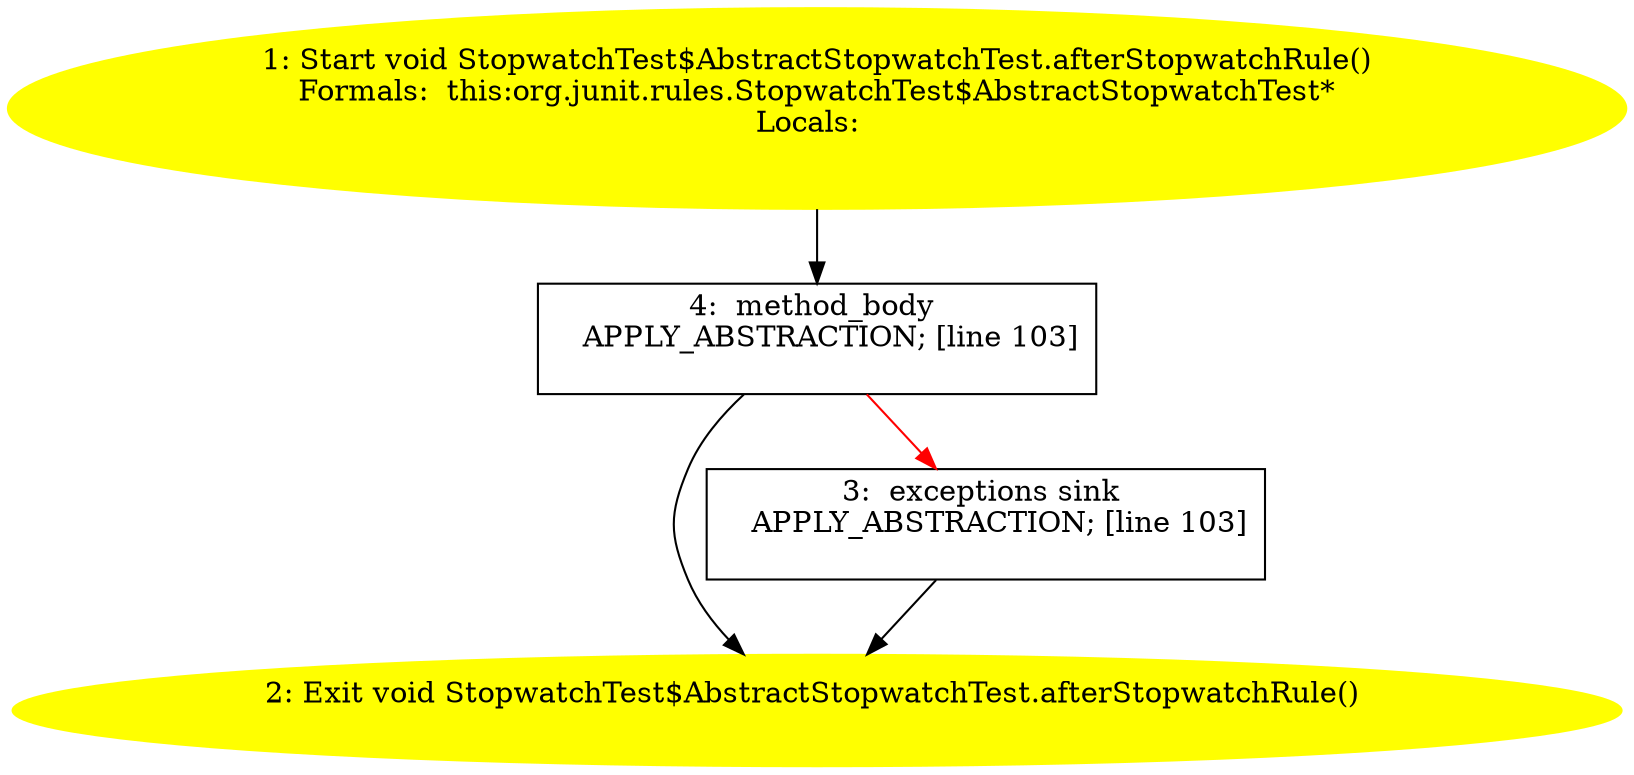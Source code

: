 /* @generated */
digraph cfg {
"org.junit.rules.StopwatchTest$AbstractStopwatchTest.afterStopwatchRule():void.17fcc0a15255a6ef9ca899647a3ec444_1" [label="1: Start void StopwatchTest$AbstractStopwatchTest.afterStopwatchRule()\nFormals:  this:org.junit.rules.StopwatchTest$AbstractStopwatchTest*\nLocals:  \n  " color=yellow style=filled]
	

	 "org.junit.rules.StopwatchTest$AbstractStopwatchTest.afterStopwatchRule():void.17fcc0a15255a6ef9ca899647a3ec444_1" -> "org.junit.rules.StopwatchTest$AbstractStopwatchTest.afterStopwatchRule():void.17fcc0a15255a6ef9ca899647a3ec444_4" ;
"org.junit.rules.StopwatchTest$AbstractStopwatchTest.afterStopwatchRule():void.17fcc0a15255a6ef9ca899647a3ec444_2" [label="2: Exit void StopwatchTest$AbstractStopwatchTest.afterStopwatchRule() \n  " color=yellow style=filled]
	

"org.junit.rules.StopwatchTest$AbstractStopwatchTest.afterStopwatchRule():void.17fcc0a15255a6ef9ca899647a3ec444_3" [label="3:  exceptions sink \n   APPLY_ABSTRACTION; [line 103]\n " shape="box"]
	

	 "org.junit.rules.StopwatchTest$AbstractStopwatchTest.afterStopwatchRule():void.17fcc0a15255a6ef9ca899647a3ec444_3" -> "org.junit.rules.StopwatchTest$AbstractStopwatchTest.afterStopwatchRule():void.17fcc0a15255a6ef9ca899647a3ec444_2" ;
"org.junit.rules.StopwatchTest$AbstractStopwatchTest.afterStopwatchRule():void.17fcc0a15255a6ef9ca899647a3ec444_4" [label="4:  method_body \n   APPLY_ABSTRACTION; [line 103]\n " shape="box"]
	

	 "org.junit.rules.StopwatchTest$AbstractStopwatchTest.afterStopwatchRule():void.17fcc0a15255a6ef9ca899647a3ec444_4" -> "org.junit.rules.StopwatchTest$AbstractStopwatchTest.afterStopwatchRule():void.17fcc0a15255a6ef9ca899647a3ec444_2" ;
	 "org.junit.rules.StopwatchTest$AbstractStopwatchTest.afterStopwatchRule():void.17fcc0a15255a6ef9ca899647a3ec444_4" -> "org.junit.rules.StopwatchTest$AbstractStopwatchTest.afterStopwatchRule():void.17fcc0a15255a6ef9ca899647a3ec444_3" [color="red" ];
}
